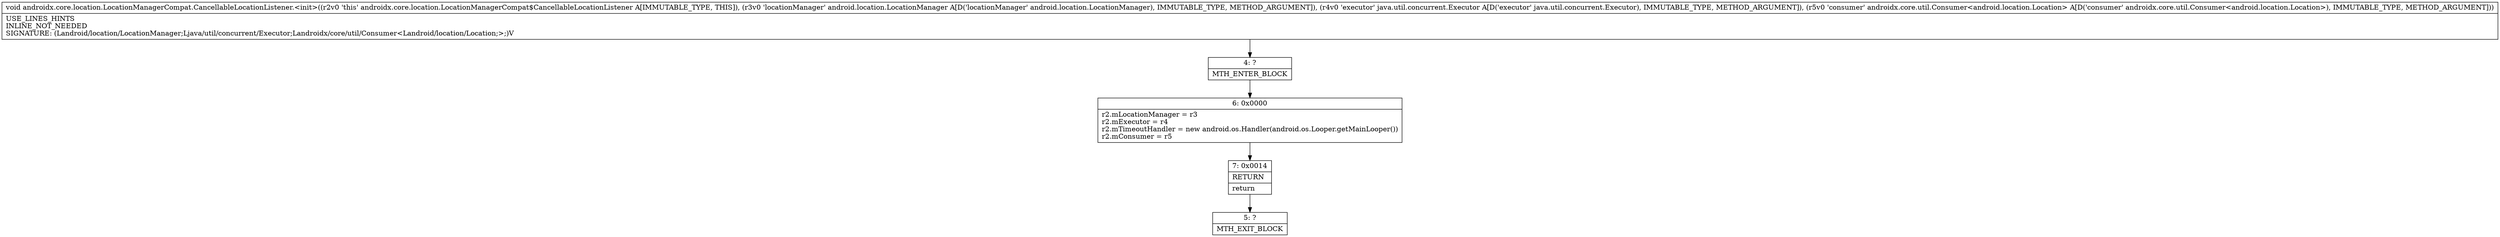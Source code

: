 digraph "CFG forandroidx.core.location.LocationManagerCompat.CancellableLocationListener.\<init\>(Landroid\/location\/LocationManager;Ljava\/util\/concurrent\/Executor;Landroidx\/core\/util\/Consumer;)V" {
Node_4 [shape=record,label="{4\:\ ?|MTH_ENTER_BLOCK\l}"];
Node_6 [shape=record,label="{6\:\ 0x0000|r2.mLocationManager = r3\lr2.mExecutor = r4\lr2.mTimeoutHandler = new android.os.Handler(android.os.Looper.getMainLooper())\lr2.mConsumer = r5\l}"];
Node_7 [shape=record,label="{7\:\ 0x0014|RETURN\l|return\l}"];
Node_5 [shape=record,label="{5\:\ ?|MTH_EXIT_BLOCK\l}"];
MethodNode[shape=record,label="{void androidx.core.location.LocationManagerCompat.CancellableLocationListener.\<init\>((r2v0 'this' androidx.core.location.LocationManagerCompat$CancellableLocationListener A[IMMUTABLE_TYPE, THIS]), (r3v0 'locationManager' android.location.LocationManager A[D('locationManager' android.location.LocationManager), IMMUTABLE_TYPE, METHOD_ARGUMENT]), (r4v0 'executor' java.util.concurrent.Executor A[D('executor' java.util.concurrent.Executor), IMMUTABLE_TYPE, METHOD_ARGUMENT]), (r5v0 'consumer' androidx.core.util.Consumer\<android.location.Location\> A[D('consumer' androidx.core.util.Consumer\<android.location.Location\>), IMMUTABLE_TYPE, METHOD_ARGUMENT]))  | USE_LINES_HINTS\lINLINE_NOT_NEEDED\lSIGNATURE: (Landroid\/location\/LocationManager;Ljava\/util\/concurrent\/Executor;Landroidx\/core\/util\/Consumer\<Landroid\/location\/Location;\>;)V\l}"];
MethodNode -> Node_4;Node_4 -> Node_6;
Node_6 -> Node_7;
Node_7 -> Node_5;
}

